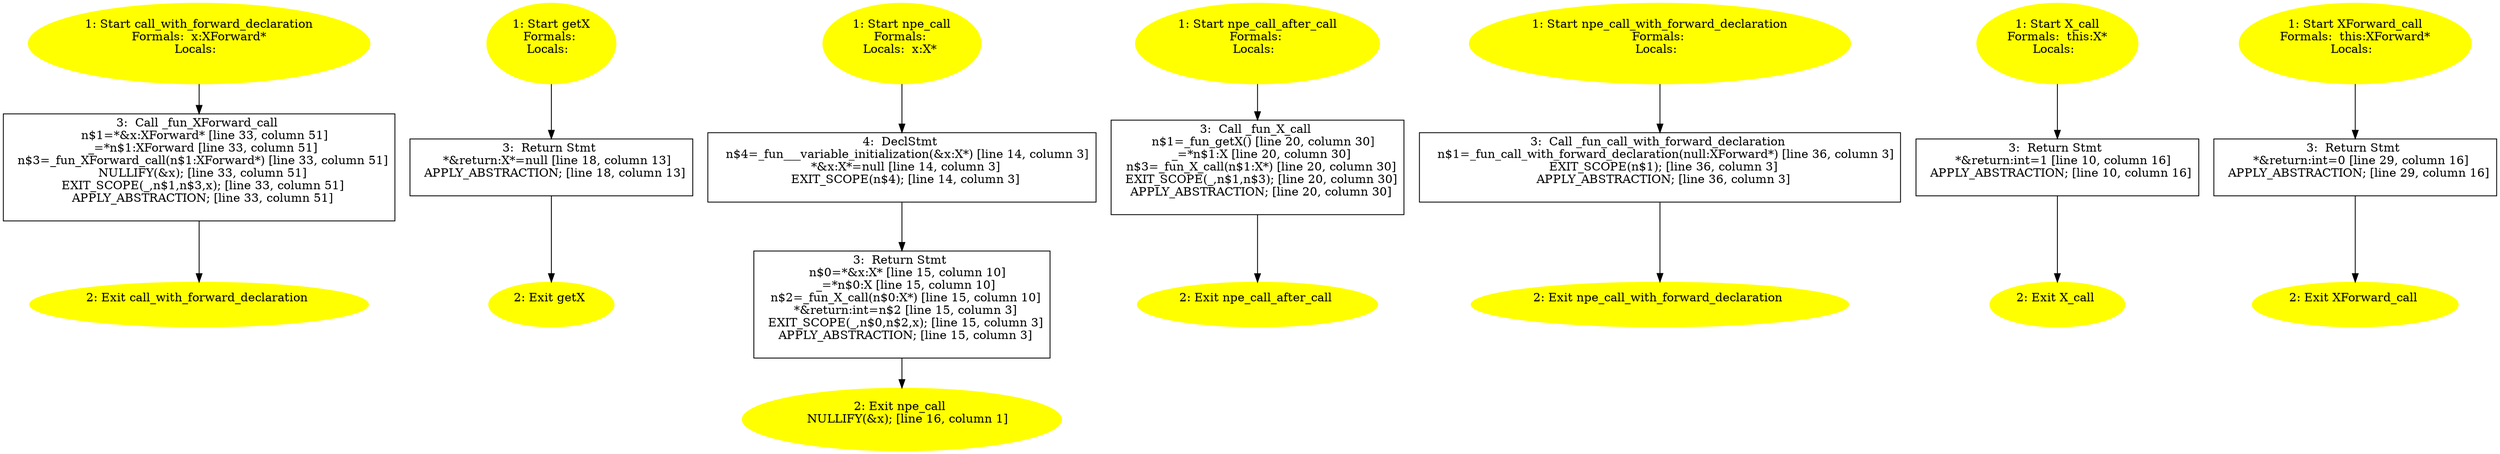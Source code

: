 /* @generated */
digraph cfg {
"call_with_forward_declaration(class XForward)#16178135517860387666.c1f98de069e5c7098edbbc8efaea56a0_1" [label="1: Start call_with_forward_declaration\nFormals:  x:XForward*\nLocals:  \n  " color=yellow style=filled]
	

	 "call_with_forward_declaration(class XForward)#16178135517860387666.c1f98de069e5c7098edbbc8efaea56a0_1" -> "call_with_forward_declaration(class XForward)#16178135517860387666.c1f98de069e5c7098edbbc8efaea56a0_3" ;
"call_with_forward_declaration(class XForward)#16178135517860387666.c1f98de069e5c7098edbbc8efaea56a0_2" [label="2: Exit call_with_forward_declaration \n  " color=yellow style=filled]
	

"call_with_forward_declaration(class XForward)#16178135517860387666.c1f98de069e5c7098edbbc8efaea56a0_3" [label="3:  Call _fun_XForward_call \n   n$1=*&x:XForward* [line 33, column 51]\n  _=*n$1:XForward [line 33, column 51]\n  n$3=_fun_XForward_call(n$1:XForward*) [line 33, column 51]\n  NULLIFY(&x); [line 33, column 51]\n  EXIT_SCOPE(_,n$1,n$3,x); [line 33, column 51]\n  APPLY_ABSTRACTION; [line 33, column 51]\n " shape="box"]
	

	 "call_with_forward_declaration(class XForward)#16178135517860387666.c1f98de069e5c7098edbbc8efaea56a0_3" -> "call_with_forward_declaration(class XForward)#16178135517860387666.c1f98de069e5c7098edbbc8efaea56a0_2" ;
"getX#13708790503777666214.a992c0752db0283a341b47e16da10f48_1" [label="1: Start getX\nFormals: \nLocals:  \n  " color=yellow style=filled]
	

	 "getX#13708790503777666214.a992c0752db0283a341b47e16da10f48_1" -> "getX#13708790503777666214.a992c0752db0283a341b47e16da10f48_3" ;
"getX#13708790503777666214.a992c0752db0283a341b47e16da10f48_2" [label="2: Exit getX \n  " color=yellow style=filled]
	

"getX#13708790503777666214.a992c0752db0283a341b47e16da10f48_3" [label="3:  Return Stmt \n   *&return:X*=null [line 18, column 13]\n  APPLY_ABSTRACTION; [line 18, column 13]\n " shape="box"]
	

	 "getX#13708790503777666214.a992c0752db0283a341b47e16da10f48_3" -> "getX#13708790503777666214.a992c0752db0283a341b47e16da10f48_2" ;
"npe_call#13153501568930109452.8b51ea84ce0a673218a9c81b7ab70538_1" [label="1: Start npe_call\nFormals: \nLocals:  x:X* \n  " color=yellow style=filled]
	

	 "npe_call#13153501568930109452.8b51ea84ce0a673218a9c81b7ab70538_1" -> "npe_call#13153501568930109452.8b51ea84ce0a673218a9c81b7ab70538_4" ;
"npe_call#13153501568930109452.8b51ea84ce0a673218a9c81b7ab70538_2" [label="2: Exit npe_call \n   NULLIFY(&x); [line 16, column 1]\n " color=yellow style=filled]
	

"npe_call#13153501568930109452.8b51ea84ce0a673218a9c81b7ab70538_3" [label="3:  Return Stmt \n   n$0=*&x:X* [line 15, column 10]\n  _=*n$0:X [line 15, column 10]\n  n$2=_fun_X_call(n$0:X*) [line 15, column 10]\n  *&return:int=n$2 [line 15, column 3]\n  EXIT_SCOPE(_,n$0,n$2,x); [line 15, column 3]\n  APPLY_ABSTRACTION; [line 15, column 3]\n " shape="box"]
	

	 "npe_call#13153501568930109452.8b51ea84ce0a673218a9c81b7ab70538_3" -> "npe_call#13153501568930109452.8b51ea84ce0a673218a9c81b7ab70538_2" ;
"npe_call#13153501568930109452.8b51ea84ce0a673218a9c81b7ab70538_4" [label="4:  DeclStmt \n   n$4=_fun___variable_initialization(&x:X*) [line 14, column 3]\n  *&x:X*=null [line 14, column 3]\n  EXIT_SCOPE(n$4); [line 14, column 3]\n " shape="box"]
	

	 "npe_call#13153501568930109452.8b51ea84ce0a673218a9c81b7ab70538_4" -> "npe_call#13153501568930109452.8b51ea84ce0a673218a9c81b7ab70538_3" ;
"npe_call_after_call#8140813350794705532.fd3a6d06275def8a130284a430f22a3d_1" [label="1: Start npe_call_after_call\nFormals: \nLocals:  \n  " color=yellow style=filled]
	

	 "npe_call_after_call#8140813350794705532.fd3a6d06275def8a130284a430f22a3d_1" -> "npe_call_after_call#8140813350794705532.fd3a6d06275def8a130284a430f22a3d_3" ;
"npe_call_after_call#8140813350794705532.fd3a6d06275def8a130284a430f22a3d_2" [label="2: Exit npe_call_after_call \n  " color=yellow style=filled]
	

"npe_call_after_call#8140813350794705532.fd3a6d06275def8a130284a430f22a3d_3" [label="3:  Call _fun_X_call \n   n$1=_fun_getX() [line 20, column 30]\n  _=*n$1:X [line 20, column 30]\n  n$3=_fun_X_call(n$1:X*) [line 20, column 30]\n  EXIT_SCOPE(_,n$1,n$3); [line 20, column 30]\n  APPLY_ABSTRACTION; [line 20, column 30]\n " shape="box"]
	

	 "npe_call_after_call#8140813350794705532.fd3a6d06275def8a130284a430f22a3d_3" -> "npe_call_after_call#8140813350794705532.fd3a6d06275def8a130284a430f22a3d_2" ;
"npe_call_with_forward_declaration#12046983290123510130.5e902eb9a8f96f74e83d527b422bd861_1" [label="1: Start npe_call_with_forward_declaration\nFormals: \nLocals:  \n  " color=yellow style=filled]
	

	 "npe_call_with_forward_declaration#12046983290123510130.5e902eb9a8f96f74e83d527b422bd861_1" -> "npe_call_with_forward_declaration#12046983290123510130.5e902eb9a8f96f74e83d527b422bd861_3" ;
"npe_call_with_forward_declaration#12046983290123510130.5e902eb9a8f96f74e83d527b422bd861_2" [label="2: Exit npe_call_with_forward_declaration \n  " color=yellow style=filled]
	

"npe_call_with_forward_declaration#12046983290123510130.5e902eb9a8f96f74e83d527b422bd861_3" [label="3:  Call _fun_call_with_forward_declaration \n   n$1=_fun_call_with_forward_declaration(null:XForward*) [line 36, column 3]\n  EXIT_SCOPE(n$1); [line 36, column 3]\n  APPLY_ABSTRACTION; [line 36, column 3]\n " shape="box"]
	

	 "npe_call_with_forward_declaration#12046983290123510130.5e902eb9a8f96f74e83d527b422bd861_3" -> "npe_call_with_forward_declaration#12046983290123510130.5e902eb9a8f96f74e83d527b422bd861_2" ;
"call#X#(5770224879682844394).d055b894c8e89eaff4b8d412706da082_1" [label="1: Start X_call\nFormals:  this:X*\nLocals:  \n  " color=yellow style=filled]
	

	 "call#X#(5770224879682844394).d055b894c8e89eaff4b8d412706da082_1" -> "call#X#(5770224879682844394).d055b894c8e89eaff4b8d412706da082_3" ;
"call#X#(5770224879682844394).d055b894c8e89eaff4b8d412706da082_2" [label="2: Exit X_call \n  " color=yellow style=filled]
	

"call#X#(5770224879682844394).d055b894c8e89eaff4b8d412706da082_3" [label="3:  Return Stmt \n   *&return:int=1 [line 10, column 16]\n  APPLY_ABSTRACTION; [line 10, column 16]\n " shape="box"]
	

	 "call#X#(5770224879682844394).d055b894c8e89eaff4b8d412706da082_3" -> "call#X#(5770224879682844394).d055b894c8e89eaff4b8d412706da082_2" ;
"call#XForward#(12704523141681064974).3ad3a0c1410d3c3ebc30a3c69ad91790_1" [label="1: Start XForward_call\nFormals:  this:XForward*\nLocals:  \n  " color=yellow style=filled]
	

	 "call#XForward#(12704523141681064974).3ad3a0c1410d3c3ebc30a3c69ad91790_1" -> "call#XForward#(12704523141681064974).3ad3a0c1410d3c3ebc30a3c69ad91790_3" ;
"call#XForward#(12704523141681064974).3ad3a0c1410d3c3ebc30a3c69ad91790_2" [label="2: Exit XForward_call \n  " color=yellow style=filled]
	

"call#XForward#(12704523141681064974).3ad3a0c1410d3c3ebc30a3c69ad91790_3" [label="3:  Return Stmt \n   *&return:int=0 [line 29, column 16]\n  APPLY_ABSTRACTION; [line 29, column 16]\n " shape="box"]
	

	 "call#XForward#(12704523141681064974).3ad3a0c1410d3c3ebc30a3c69ad91790_3" -> "call#XForward#(12704523141681064974).3ad3a0c1410d3c3ebc30a3c69ad91790_2" ;
}
